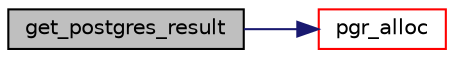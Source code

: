 digraph "get_postgres_result"
{
  edge [fontname="Helvetica",fontsize="10",labelfontname="Helvetica",labelfontsize="10"];
  node [fontname="Helvetica",fontsize="10",shape=record];
  rankdir="LR";
  Node1 [label="get_postgres_result",height=0.2,width=0.4,color="black", fillcolor="grey75", style="filled", fontcolor="black"];
  Node1 -> Node2 [color="midnightblue",fontsize="10",style="solid",fontname="Helvetica"];
  Node2 [label="pgr_alloc",height=0.2,width=0.4,color="red", fillcolor="white", style="filled",URL="$pgr__alloc_8hpp.html#ac9d34b4a4d403ed9f24050b973087a9c",tooltip="allocates memory "];
}
